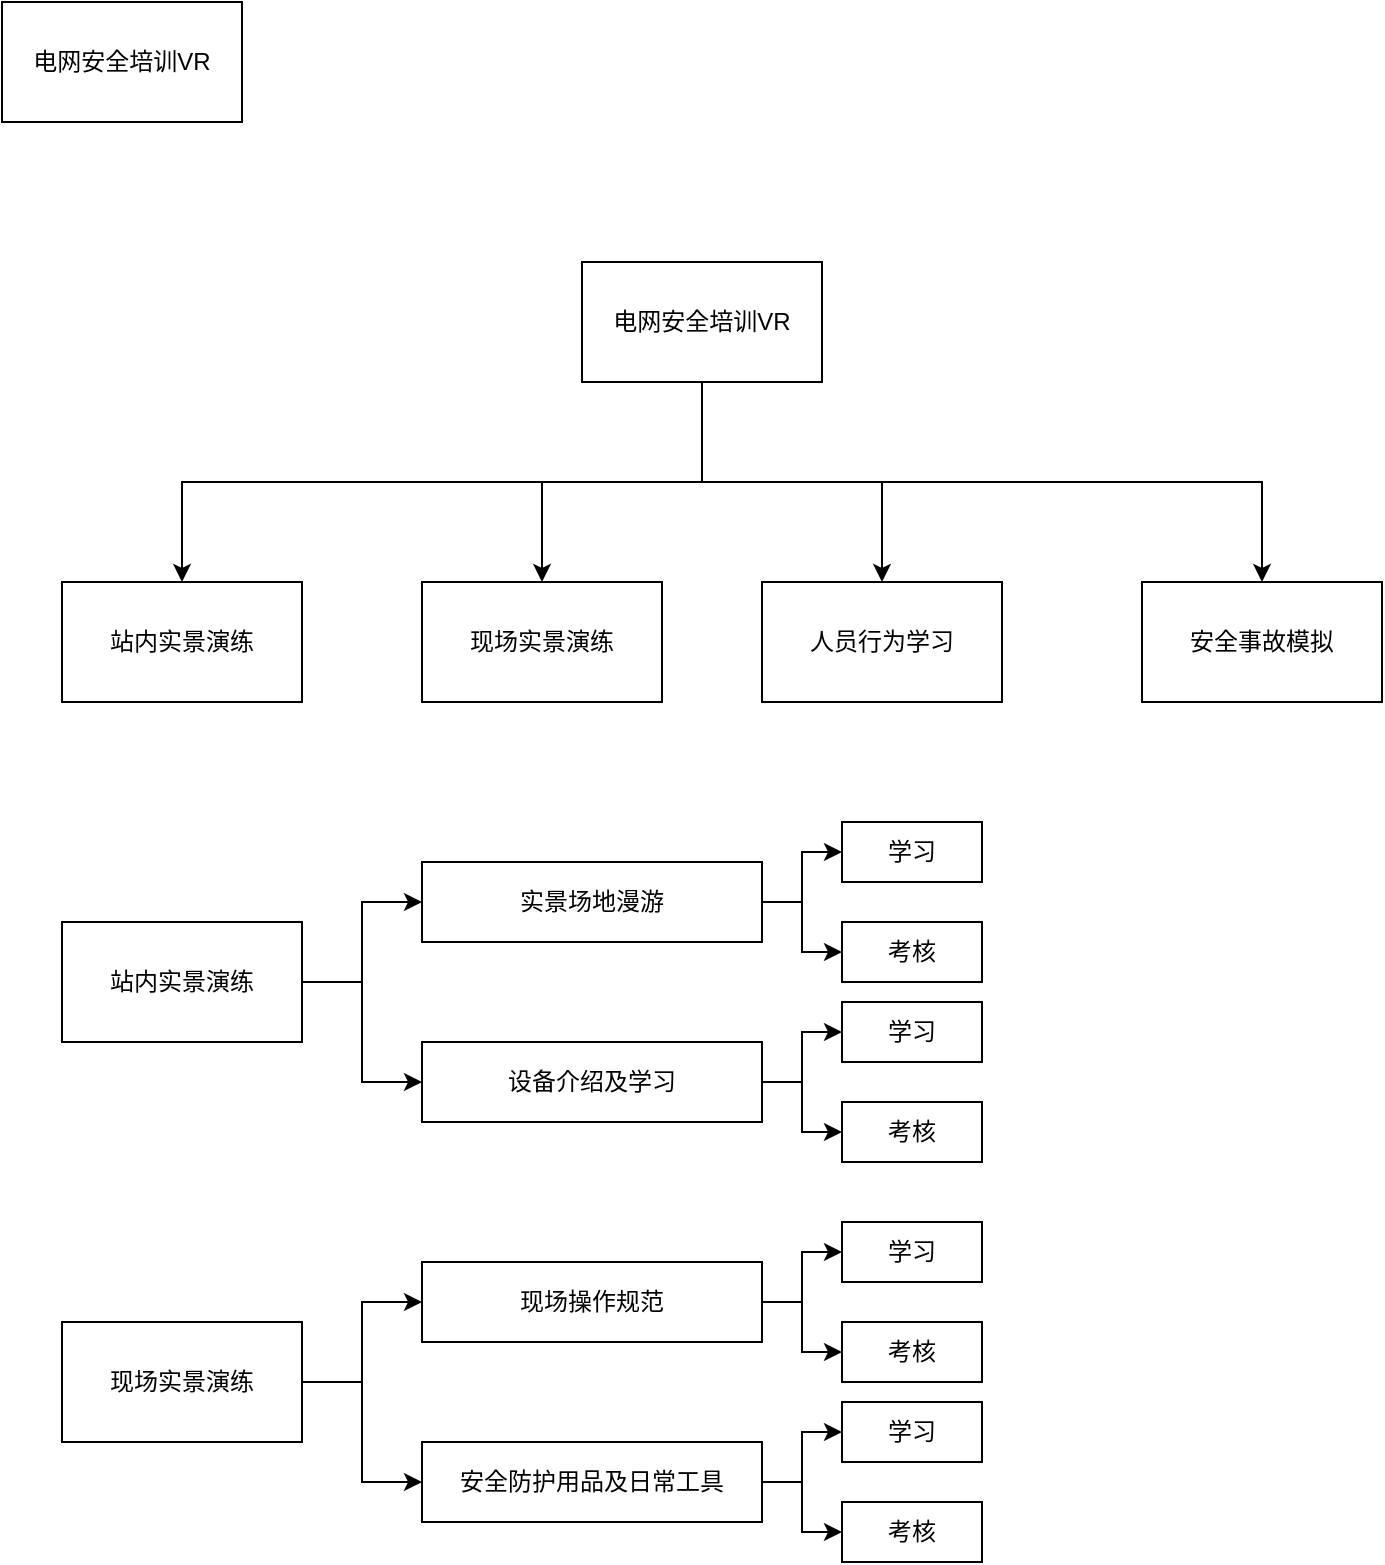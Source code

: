 <mxfile version="13.0.9" type="github">
  <diagram id="86CyNWyPQC0UojKd5ZI3" name="Page-1">
    <mxGraphModel dx="1422" dy="712" grid="1" gridSize="10" guides="1" tooltips="1" connect="1" arrows="1" fold="1" page="1" pageScale="1" pageWidth="827" pageHeight="1169" math="0" shadow="0">
      <root>
        <mxCell id="0" />
        <mxCell id="1" parent="0" />
        <mxCell id="DtHLHoiFknx3RHCEOVzX-1" value="电网安全培训VR" style="rounded=0;whiteSpace=wrap;html=1;" vertex="1" parent="1">
          <mxGeometry x="20" y="20" width="120" height="60" as="geometry" />
        </mxCell>
        <mxCell id="DtHLHoiFknx3RHCEOVzX-8" style="edgeStyle=orthogonalEdgeStyle;rounded=0;orthogonalLoop=1;jettySize=auto;html=1;exitX=0.5;exitY=1;exitDx=0;exitDy=0;entryX=0.5;entryY=0;entryDx=0;entryDy=0;" edge="1" parent="1" source="DtHLHoiFknx3RHCEOVzX-2" target="DtHLHoiFknx3RHCEOVzX-3">
          <mxGeometry relative="1" as="geometry" />
        </mxCell>
        <mxCell id="DtHLHoiFknx3RHCEOVzX-9" style="edgeStyle=orthogonalEdgeStyle;rounded=0;orthogonalLoop=1;jettySize=auto;html=1;exitX=0.5;exitY=1;exitDx=0;exitDy=0;" edge="1" parent="1" source="DtHLHoiFknx3RHCEOVzX-2" target="DtHLHoiFknx3RHCEOVzX-4">
          <mxGeometry relative="1" as="geometry" />
        </mxCell>
        <mxCell id="DtHLHoiFknx3RHCEOVzX-10" style="edgeStyle=orthogonalEdgeStyle;rounded=0;orthogonalLoop=1;jettySize=auto;html=1;exitX=0.5;exitY=1;exitDx=0;exitDy=0;entryX=0.5;entryY=0;entryDx=0;entryDy=0;" edge="1" parent="1" source="DtHLHoiFknx3RHCEOVzX-2" target="DtHLHoiFknx3RHCEOVzX-5">
          <mxGeometry relative="1" as="geometry" />
        </mxCell>
        <mxCell id="DtHLHoiFknx3RHCEOVzX-11" style="edgeStyle=orthogonalEdgeStyle;rounded=0;orthogonalLoop=1;jettySize=auto;html=1;exitX=0.5;exitY=1;exitDx=0;exitDy=0;" edge="1" parent="1" source="DtHLHoiFknx3RHCEOVzX-2" target="DtHLHoiFknx3RHCEOVzX-6">
          <mxGeometry relative="1" as="geometry" />
        </mxCell>
        <mxCell id="DtHLHoiFknx3RHCEOVzX-2" value="电网安全培训VR" style="rounded=0;whiteSpace=wrap;html=1;" vertex="1" parent="1">
          <mxGeometry x="310" y="150" width="120" height="60" as="geometry" />
        </mxCell>
        <mxCell id="DtHLHoiFknx3RHCEOVzX-3" value="站内实景演练" style="rounded=0;whiteSpace=wrap;html=1;" vertex="1" parent="1">
          <mxGeometry x="50" y="310" width="120" height="60" as="geometry" />
        </mxCell>
        <mxCell id="DtHLHoiFknx3RHCEOVzX-4" value="现场实景演练" style="rounded=0;whiteSpace=wrap;html=1;" vertex="1" parent="1">
          <mxGeometry x="230" y="310" width="120" height="60" as="geometry" />
        </mxCell>
        <mxCell id="DtHLHoiFknx3RHCEOVzX-5" value="人员行为学习" style="rounded=0;whiteSpace=wrap;html=1;" vertex="1" parent="1">
          <mxGeometry x="400" y="310" width="120" height="60" as="geometry" />
        </mxCell>
        <mxCell id="DtHLHoiFknx3RHCEOVzX-6" value="安全事故模拟" style="rounded=0;whiteSpace=wrap;html=1;" vertex="1" parent="1">
          <mxGeometry x="590" y="310" width="120" height="60" as="geometry" />
        </mxCell>
        <mxCell id="DtHLHoiFknx3RHCEOVzX-17" style="edgeStyle=orthogonalEdgeStyle;rounded=0;orthogonalLoop=1;jettySize=auto;html=1;exitX=1;exitY=0.5;exitDx=0;exitDy=0;entryX=0;entryY=0.5;entryDx=0;entryDy=0;" edge="1" parent="1" source="DtHLHoiFknx3RHCEOVzX-7" target="DtHLHoiFknx3RHCEOVzX-15">
          <mxGeometry relative="1" as="geometry" />
        </mxCell>
        <mxCell id="DtHLHoiFknx3RHCEOVzX-18" style="edgeStyle=orthogonalEdgeStyle;rounded=0;orthogonalLoop=1;jettySize=auto;html=1;exitX=1;exitY=0.5;exitDx=0;exitDy=0;entryX=0;entryY=0.5;entryDx=0;entryDy=0;" edge="1" parent="1" source="DtHLHoiFknx3RHCEOVzX-7" target="DtHLHoiFknx3RHCEOVzX-16">
          <mxGeometry relative="1" as="geometry" />
        </mxCell>
        <mxCell id="DtHLHoiFknx3RHCEOVzX-7" value="&lt;font style=&quot;font-size: 12px&quot;&gt;实景场地漫游&lt;/font&gt;" style="rounded=0;whiteSpace=wrap;html=1;" vertex="1" parent="1">
          <mxGeometry x="230" y="450" width="170" height="40" as="geometry" />
        </mxCell>
        <mxCell id="DtHLHoiFknx3RHCEOVzX-24" style="edgeStyle=orthogonalEdgeStyle;rounded=0;orthogonalLoop=1;jettySize=auto;html=1;exitX=1;exitY=0.5;exitDx=0;exitDy=0;entryX=0;entryY=0.5;entryDx=0;entryDy=0;" edge="1" parent="1" source="DtHLHoiFknx3RHCEOVzX-12" target="DtHLHoiFknx3RHCEOVzX-7">
          <mxGeometry relative="1" as="geometry" />
        </mxCell>
        <mxCell id="DtHLHoiFknx3RHCEOVzX-25" style="edgeStyle=orthogonalEdgeStyle;rounded=0;orthogonalLoop=1;jettySize=auto;html=1;exitX=1;exitY=0.5;exitDx=0;exitDy=0;entryX=0;entryY=0.5;entryDx=0;entryDy=0;" edge="1" parent="1" source="DtHLHoiFknx3RHCEOVzX-12" target="DtHLHoiFknx3RHCEOVzX-21">
          <mxGeometry relative="1" as="geometry" />
        </mxCell>
        <mxCell id="DtHLHoiFknx3RHCEOVzX-12" value="站内实景演练" style="rounded=0;whiteSpace=wrap;html=1;" vertex="1" parent="1">
          <mxGeometry x="50" y="480" width="120" height="60" as="geometry" />
        </mxCell>
        <mxCell id="DtHLHoiFknx3RHCEOVzX-15" value="&lt;font style=&quot;font-size: 12px&quot;&gt;学习&lt;/font&gt;" style="rounded=0;whiteSpace=wrap;html=1;" vertex="1" parent="1">
          <mxGeometry x="440" y="430" width="70" height="30" as="geometry" />
        </mxCell>
        <mxCell id="DtHLHoiFknx3RHCEOVzX-16" value="&lt;font style=&quot;font-size: 12px&quot;&gt;考核&lt;/font&gt;" style="rounded=0;whiteSpace=wrap;html=1;" vertex="1" parent="1">
          <mxGeometry x="440" y="480" width="70" height="30" as="geometry" />
        </mxCell>
        <mxCell id="DtHLHoiFknx3RHCEOVzX-19" style="edgeStyle=orthogonalEdgeStyle;rounded=0;orthogonalLoop=1;jettySize=auto;html=1;exitX=1;exitY=0.5;exitDx=0;exitDy=0;entryX=0;entryY=0.5;entryDx=0;entryDy=0;" edge="1" source="DtHLHoiFknx3RHCEOVzX-21" target="DtHLHoiFknx3RHCEOVzX-22" parent="1">
          <mxGeometry relative="1" as="geometry" />
        </mxCell>
        <mxCell id="DtHLHoiFknx3RHCEOVzX-20" style="edgeStyle=orthogonalEdgeStyle;rounded=0;orthogonalLoop=1;jettySize=auto;html=1;exitX=1;exitY=0.5;exitDx=0;exitDy=0;entryX=0;entryY=0.5;entryDx=0;entryDy=0;" edge="1" source="DtHLHoiFknx3RHCEOVzX-21" target="DtHLHoiFknx3RHCEOVzX-23" parent="1">
          <mxGeometry relative="1" as="geometry" />
        </mxCell>
        <mxCell id="DtHLHoiFknx3RHCEOVzX-21" value="&lt;font style=&quot;font-size: 12px&quot;&gt;设备介绍及学习&lt;/font&gt;" style="rounded=0;whiteSpace=wrap;html=1;" vertex="1" parent="1">
          <mxGeometry x="230" y="540" width="170" height="40" as="geometry" />
        </mxCell>
        <mxCell id="DtHLHoiFknx3RHCEOVzX-22" value="&lt;font style=&quot;font-size: 12px&quot;&gt;学习&lt;/font&gt;" style="rounded=0;whiteSpace=wrap;html=1;" vertex="1" parent="1">
          <mxGeometry x="440" y="520" width="70" height="30" as="geometry" />
        </mxCell>
        <mxCell id="DtHLHoiFknx3RHCEOVzX-23" value="&lt;font style=&quot;font-size: 12px&quot;&gt;考核&lt;/font&gt;" style="rounded=0;whiteSpace=wrap;html=1;" vertex="1" parent="1">
          <mxGeometry x="440" y="570" width="70" height="30" as="geometry" />
        </mxCell>
        <mxCell id="DtHLHoiFknx3RHCEOVzX-27" style="edgeStyle=orthogonalEdgeStyle;rounded=0;orthogonalLoop=1;jettySize=auto;html=1;exitX=1;exitY=0.5;exitDx=0;exitDy=0;entryX=0;entryY=0.5;entryDx=0;entryDy=0;" edge="1" parent="1" source="DtHLHoiFknx3RHCEOVzX-29" target="DtHLHoiFknx3RHCEOVzX-33">
          <mxGeometry relative="1" as="geometry" />
        </mxCell>
        <mxCell id="DtHLHoiFknx3RHCEOVzX-28" style="edgeStyle=orthogonalEdgeStyle;rounded=0;orthogonalLoop=1;jettySize=auto;html=1;exitX=1;exitY=0.5;exitDx=0;exitDy=0;entryX=0;entryY=0.5;entryDx=0;entryDy=0;" edge="1" parent="1" source="DtHLHoiFknx3RHCEOVzX-29" target="DtHLHoiFknx3RHCEOVzX-34">
          <mxGeometry relative="1" as="geometry" />
        </mxCell>
        <mxCell id="DtHLHoiFknx3RHCEOVzX-29" value="&lt;font style=&quot;font-size: 12px&quot;&gt;现场操作规范&lt;/font&gt;" style="rounded=0;whiteSpace=wrap;html=1;" vertex="1" parent="1">
          <mxGeometry x="230" y="650" width="170" height="40" as="geometry" />
        </mxCell>
        <mxCell id="DtHLHoiFknx3RHCEOVzX-30" style="edgeStyle=orthogonalEdgeStyle;rounded=0;orthogonalLoop=1;jettySize=auto;html=1;exitX=1;exitY=0.5;exitDx=0;exitDy=0;entryX=0;entryY=0.5;entryDx=0;entryDy=0;" edge="1" parent="1" source="DtHLHoiFknx3RHCEOVzX-32" target="DtHLHoiFknx3RHCEOVzX-29">
          <mxGeometry relative="1" as="geometry" />
        </mxCell>
        <mxCell id="DtHLHoiFknx3RHCEOVzX-31" style="edgeStyle=orthogonalEdgeStyle;rounded=0;orthogonalLoop=1;jettySize=auto;html=1;exitX=1;exitY=0.5;exitDx=0;exitDy=0;entryX=0;entryY=0.5;entryDx=0;entryDy=0;" edge="1" parent="1" source="DtHLHoiFknx3RHCEOVzX-32" target="DtHLHoiFknx3RHCEOVzX-37">
          <mxGeometry relative="1" as="geometry" />
        </mxCell>
        <mxCell id="DtHLHoiFknx3RHCEOVzX-32" value="现场实景演练" style="rounded=0;whiteSpace=wrap;html=1;" vertex="1" parent="1">
          <mxGeometry x="50" y="680" width="120" height="60" as="geometry" />
        </mxCell>
        <mxCell id="DtHLHoiFknx3RHCEOVzX-33" value="&lt;font style=&quot;font-size: 12px&quot;&gt;学习&lt;/font&gt;" style="rounded=0;whiteSpace=wrap;html=1;" vertex="1" parent="1">
          <mxGeometry x="440" y="630" width="70" height="30" as="geometry" />
        </mxCell>
        <mxCell id="DtHLHoiFknx3RHCEOVzX-34" value="&lt;font style=&quot;font-size: 12px&quot;&gt;考核&lt;/font&gt;" style="rounded=0;whiteSpace=wrap;html=1;" vertex="1" parent="1">
          <mxGeometry x="440" y="680" width="70" height="30" as="geometry" />
        </mxCell>
        <mxCell id="DtHLHoiFknx3RHCEOVzX-35" style="edgeStyle=orthogonalEdgeStyle;rounded=0;orthogonalLoop=1;jettySize=auto;html=1;exitX=1;exitY=0.5;exitDx=0;exitDy=0;entryX=0;entryY=0.5;entryDx=0;entryDy=0;" edge="1" parent="1" source="DtHLHoiFknx3RHCEOVzX-37" target="DtHLHoiFknx3RHCEOVzX-38">
          <mxGeometry relative="1" as="geometry" />
        </mxCell>
        <mxCell id="DtHLHoiFknx3RHCEOVzX-36" style="edgeStyle=orthogonalEdgeStyle;rounded=0;orthogonalLoop=1;jettySize=auto;html=1;exitX=1;exitY=0.5;exitDx=0;exitDy=0;entryX=0;entryY=0.5;entryDx=0;entryDy=0;" edge="1" parent="1" source="DtHLHoiFknx3RHCEOVzX-37" target="DtHLHoiFknx3RHCEOVzX-39">
          <mxGeometry relative="1" as="geometry" />
        </mxCell>
        <mxCell id="DtHLHoiFknx3RHCEOVzX-37" value="&lt;font face=&quot;宋体&quot;&gt;安全防护用品及日常工具&lt;/font&gt;" style="rounded=0;whiteSpace=wrap;html=1;" vertex="1" parent="1">
          <mxGeometry x="230" y="740" width="170" height="40" as="geometry" />
        </mxCell>
        <mxCell id="DtHLHoiFknx3RHCEOVzX-38" value="&lt;font style=&quot;font-size: 12px&quot;&gt;学习&lt;/font&gt;" style="rounded=0;whiteSpace=wrap;html=1;" vertex="1" parent="1">
          <mxGeometry x="440" y="720" width="70" height="30" as="geometry" />
        </mxCell>
        <mxCell id="DtHLHoiFknx3RHCEOVzX-39" value="&lt;font style=&quot;font-size: 12px&quot;&gt;考核&lt;/font&gt;" style="rounded=0;whiteSpace=wrap;html=1;" vertex="1" parent="1">
          <mxGeometry x="440" y="770" width="70" height="30" as="geometry" />
        </mxCell>
      </root>
    </mxGraphModel>
  </diagram>
</mxfile>
